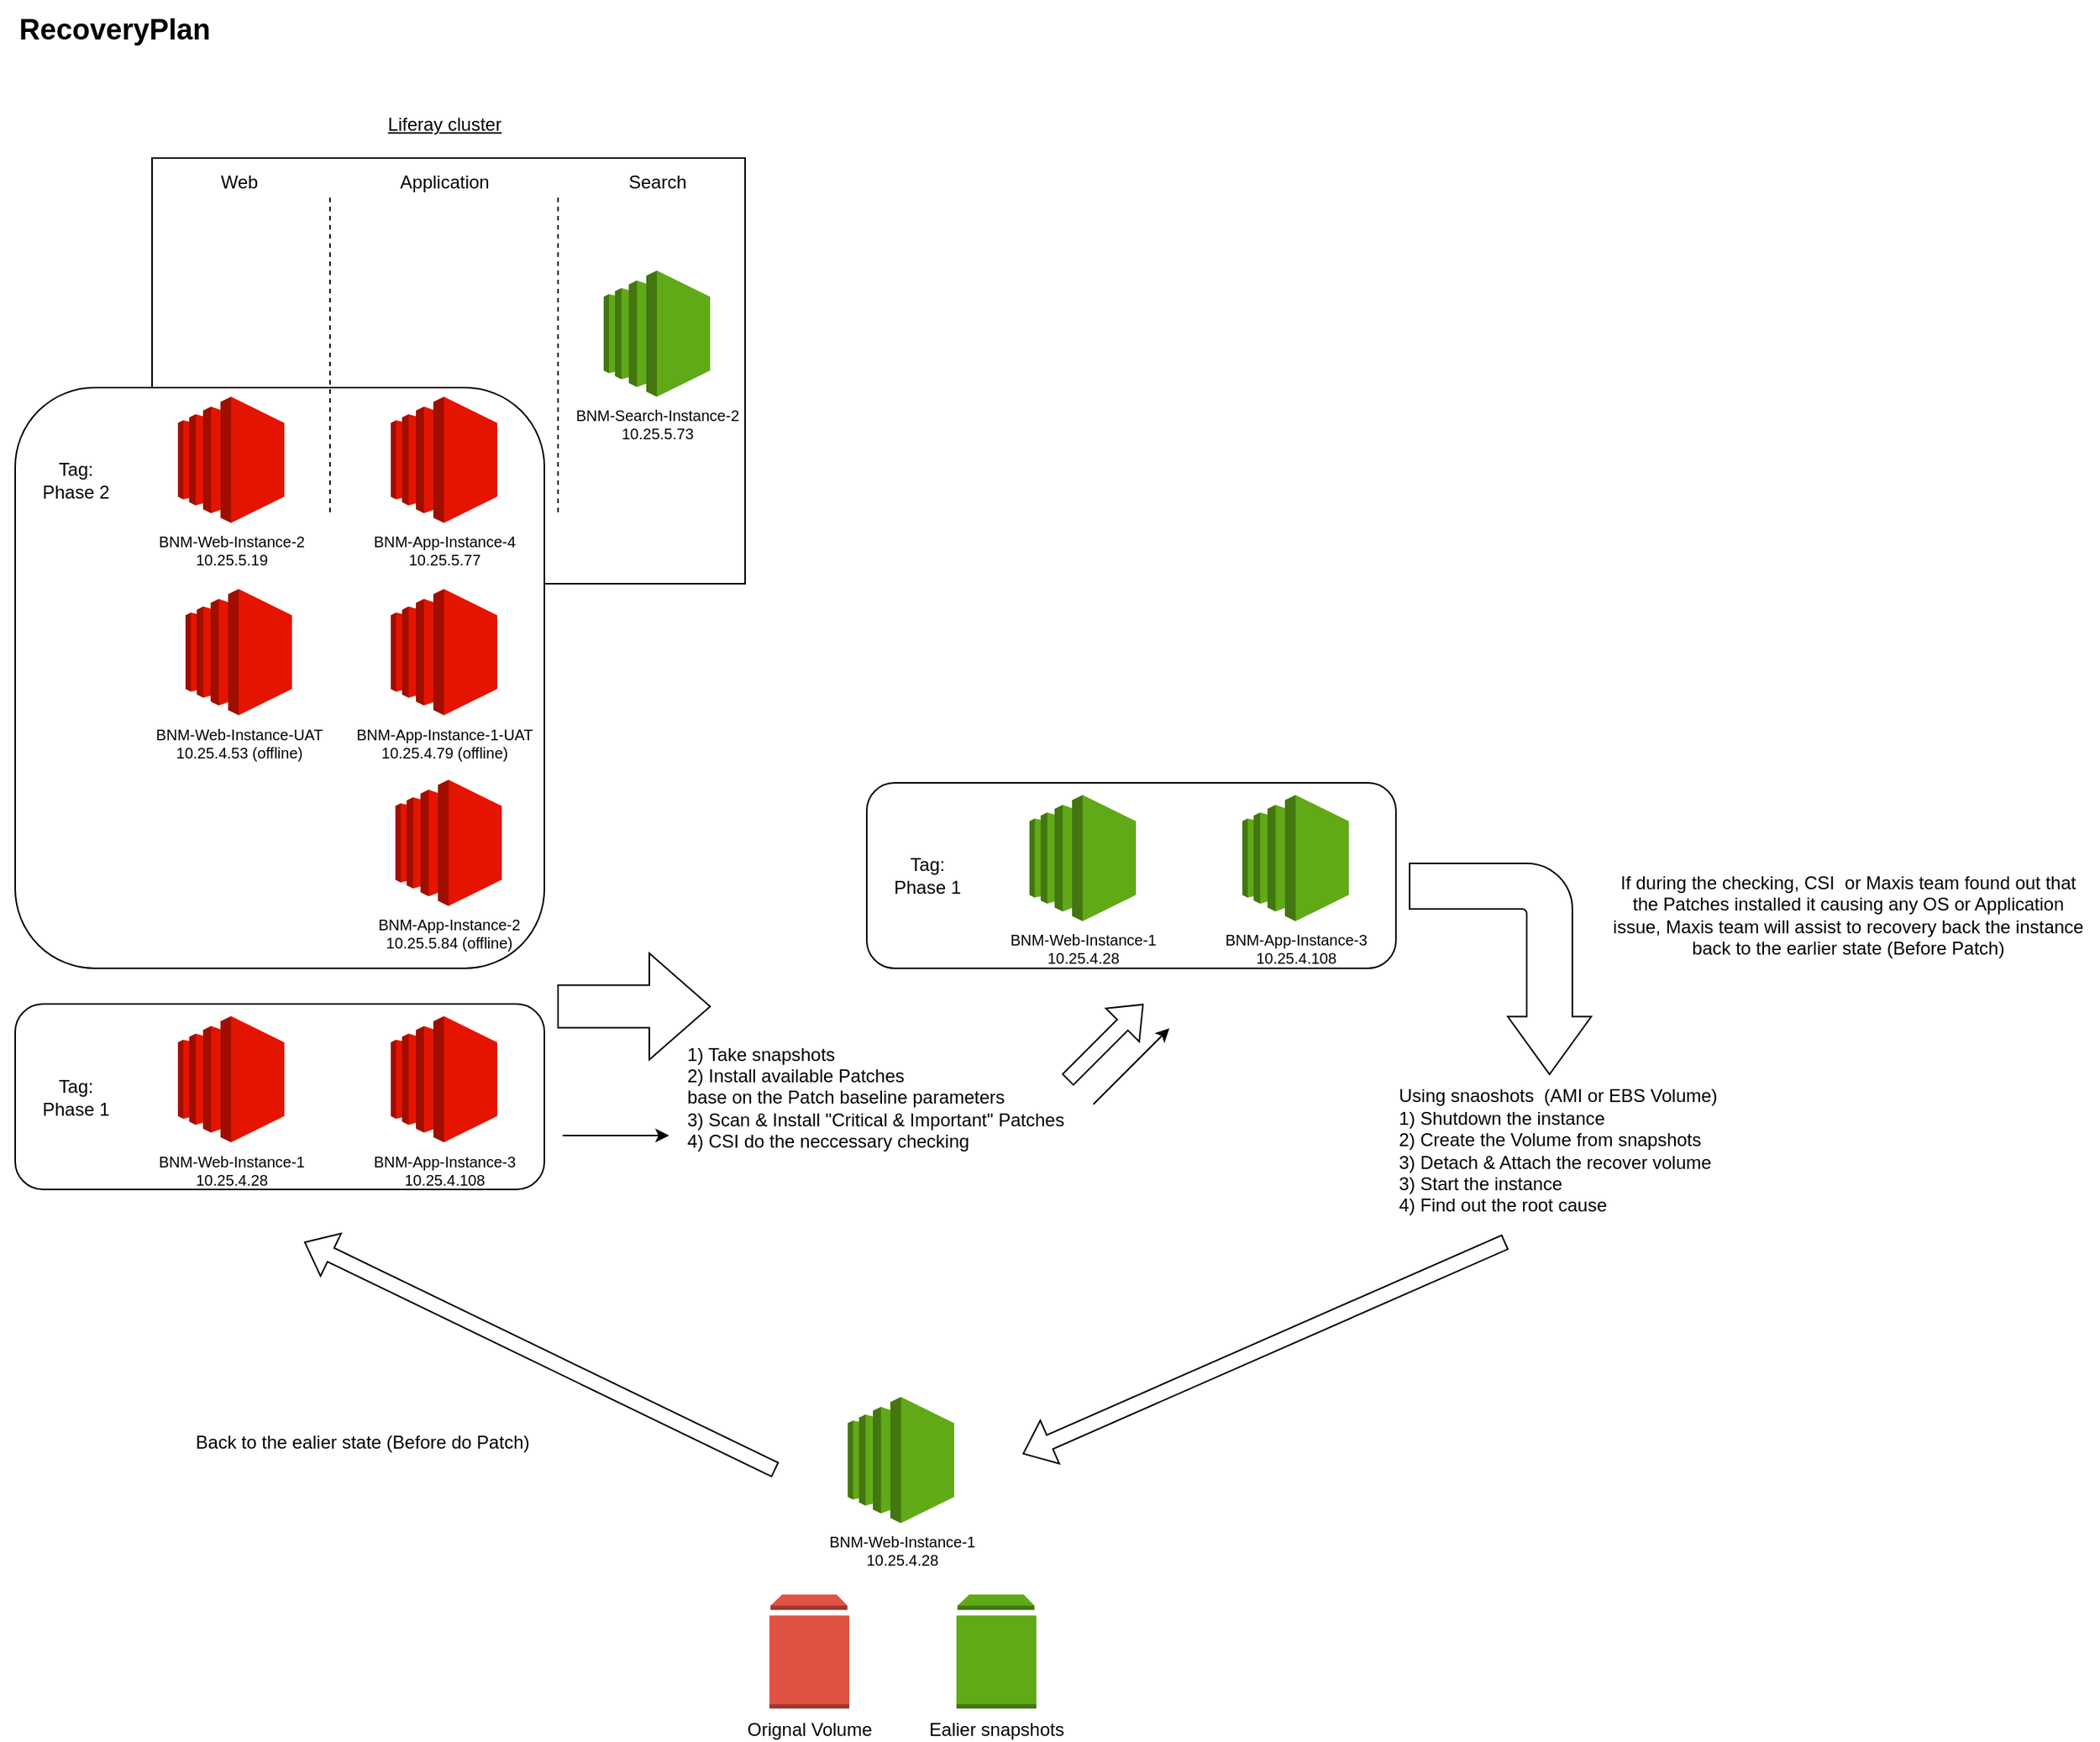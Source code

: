 <mxfile version="22.0.1" type="github">
  <diagram name="Page-1" id="zd14XdLHzOIlV9dh_mGD">
    <mxGraphModel dx="1400" dy="778" grid="1" gridSize="10" guides="1" tooltips="1" connect="1" arrows="1" fold="1" page="1" pageScale="1" pageWidth="850" pageHeight="1100" math="0" shadow="0">
      <root>
        <mxCell id="0" />
        <mxCell id="1" parent="0" />
        <mxCell id="PuqvNV7YYjLfVx9njn4m-1" value="RecoveryPlan" style="text;html=1;align=center;verticalAlign=middle;resizable=0;points=[];autosize=1;strokeColor=none;fillColor=none;fontSize=19;fontStyle=1" vertex="1" parent="1">
          <mxGeometry x="30" y="13" width="150" height="40" as="geometry" />
        </mxCell>
        <mxCell id="PuqvNV7YYjLfVx9njn4m-62" value="" style="rounded=0;whiteSpace=wrap;html=1;" vertex="1" parent="1">
          <mxGeometry x="130" y="117" width="390" height="280" as="geometry" />
        </mxCell>
        <mxCell id="PuqvNV7YYjLfVx9njn4m-63" value="" style="endArrow=none;dashed=1;html=1;rounded=0;shadow=0;" edge="1" parent="1">
          <mxGeometry width="50" height="50" relative="1" as="geometry">
            <mxPoint x="397" y="350" as="sourcePoint" />
            <mxPoint x="397" y="140" as="targetPoint" />
          </mxGeometry>
        </mxCell>
        <mxCell id="PuqvNV7YYjLfVx9njn4m-64" value="Web" style="text;html=1;align=center;verticalAlign=middle;resizable=0;points=[];autosize=1;strokeColor=none;fillColor=none;shadow=0;" vertex="1" parent="1">
          <mxGeometry x="162" y="118" width="50" height="30" as="geometry" />
        </mxCell>
        <mxCell id="PuqvNV7YYjLfVx9njn4m-65" value="Application" style="text;html=1;align=center;verticalAlign=middle;resizable=0;points=[];autosize=1;strokeColor=none;fillColor=none;shadow=0;" vertex="1" parent="1">
          <mxGeometry x="282" y="118" width="80" height="30" as="geometry" />
        </mxCell>
        <mxCell id="PuqvNV7YYjLfVx9njn4m-66" value="Search" style="text;html=1;align=center;verticalAlign=middle;resizable=0;points=[];autosize=1;strokeColor=none;fillColor=none;shadow=0;" vertex="1" parent="1">
          <mxGeometry x="432" y="118" width="60" height="30" as="geometry" />
        </mxCell>
        <mxCell id="PuqvNV7YYjLfVx9njn4m-67" value="&lt;font color=&quot;#000000&quot;&gt;BNM-Search-Instance-2&lt;br&gt;10.25.5.73&lt;/font&gt;" style="outlineConnect=0;dashed=0;verticalLabelPosition=bottom;verticalAlign=top;align=center;html=1;shape=mxgraph.aws3.ec2;fillColor=#60a917;shadow=0;fontSize=10;fontColor=#ffffff;strokeColor=#2D7600;" vertex="1" parent="1">
          <mxGeometry x="427" y="191" width="70" height="83" as="geometry" />
        </mxCell>
        <mxCell id="PuqvNV7YYjLfVx9njn4m-68" value="Liferay cluster" style="text;html=1;align=center;verticalAlign=middle;resizable=0;points=[];autosize=1;strokeColor=none;fillColor=none;fontStyle=4" vertex="1" parent="1">
          <mxGeometry x="272" y="80" width="100" height="30" as="geometry" />
        </mxCell>
        <mxCell id="PuqvNV7YYjLfVx9njn4m-69" value="" style="rounded=1;whiteSpace=wrap;html=1;" vertex="1" parent="1">
          <mxGeometry x="40" y="673.5" width="348" height="122" as="geometry" />
        </mxCell>
        <mxCell id="PuqvNV7YYjLfVx9njn4m-70" value="BNM-Web-Instance-1&lt;br&gt;10.25.4.28" style="outlineConnect=0;dashed=0;verticalLabelPosition=bottom;verticalAlign=top;align=center;html=1;shape=mxgraph.aws3.ec2;fillColor=#e51400;shadow=0;fontSize=10;fontColor=#000000;strokeColor=#B20000;labelBorderColor=none;" vertex="1" parent="1">
          <mxGeometry x="147" y="681.5" width="70" height="83" as="geometry" />
        </mxCell>
        <mxCell id="PuqvNV7YYjLfVx9njn4m-71" value="BNM-App-Instance-3&lt;br&gt;10.25.4.108" style="outlineConnect=0;dashed=0;verticalLabelPosition=bottom;verticalAlign=top;align=center;html=1;shape=mxgraph.aws3.ec2;fillColor=#e51400;shadow=0;fontSize=10;fontColor=#000000;strokeColor=#B20000;labelBorderColor=none;" vertex="1" parent="1">
          <mxGeometry x="287" y="681.5" width="70" height="83" as="geometry" />
        </mxCell>
        <mxCell id="PuqvNV7YYjLfVx9njn4m-72" value="" style="rounded=1;whiteSpace=wrap;html=1;labelBorderColor=none;" vertex="1" parent="1">
          <mxGeometry x="40" y="268" width="348" height="382" as="geometry" />
        </mxCell>
        <mxCell id="PuqvNV7YYjLfVx9njn4m-73" value="BNM-App-Instance-4&lt;br&gt;10.25.5.77" style="outlineConnect=0;dashed=0;verticalLabelPosition=bottom;verticalAlign=top;align=center;html=1;shape=mxgraph.aws3.ec2;fillColor=#e51400;shadow=0;fontSize=10;fontColor=#000000;strokeColor=#B20000;labelBorderColor=none;" vertex="1" parent="1">
          <mxGeometry x="287" y="274" width="70" height="83" as="geometry" />
        </mxCell>
        <mxCell id="PuqvNV7YYjLfVx9njn4m-74" value="BNM-Web-Instance-2&lt;br&gt;10.25.5.19" style="outlineConnect=0;dashed=0;verticalLabelPosition=bottom;verticalAlign=top;align=center;html=1;shape=mxgraph.aws3.ec2;fillColor=#e51400;shadow=0;fontSize=10;fontColor=#000000;strokeColor=#B20000;labelBorderColor=none;" vertex="1" parent="1">
          <mxGeometry x="147" y="274" width="70" height="83" as="geometry" />
        </mxCell>
        <mxCell id="PuqvNV7YYjLfVx9njn4m-75" value="Tag: Phase 1" style="text;html=1;strokeColor=none;fillColor=none;align=center;verticalAlign=middle;whiteSpace=wrap;rounded=0;" vertex="1" parent="1">
          <mxGeometry x="50" y="719.5" width="60" height="30" as="geometry" />
        </mxCell>
        <mxCell id="PuqvNV7YYjLfVx9njn4m-76" value="Tag: Phase 2" style="text;html=1;strokeColor=none;fillColor=none;align=center;verticalAlign=middle;whiteSpace=wrap;rounded=0;" vertex="1" parent="1">
          <mxGeometry x="50" y="314" width="60" height="30" as="geometry" />
        </mxCell>
        <mxCell id="PuqvNV7YYjLfVx9njn4m-77" value="BNM-App-Instance-1-UAT&lt;br&gt;10.25.4.79 (offline)" style="outlineConnect=0;dashed=0;verticalLabelPosition=bottom;verticalAlign=top;align=center;html=1;shape=mxgraph.aws3.ec2;fillColor=#e51400;shadow=0;fontSize=10;fontColor=#000000;strokeColor=#B20000;labelBorderColor=none;" vertex="1" parent="1">
          <mxGeometry x="287" y="400.5" width="70" height="83" as="geometry" />
        </mxCell>
        <mxCell id="PuqvNV7YYjLfVx9njn4m-78" value="BNM-Web-Instance-UAT&lt;br&gt;10.25.4.53 (offline)" style="outlineConnect=0;dashed=0;verticalLabelPosition=bottom;verticalAlign=top;align=center;html=1;shape=mxgraph.aws3.ec2;fillColor=#e51400;shadow=0;fontSize=10;fontColor=#000000;strokeColor=#B20000;labelBorderColor=none;" vertex="1" parent="1">
          <mxGeometry x="152" y="400.5" width="70" height="83" as="geometry" />
        </mxCell>
        <mxCell id="PuqvNV7YYjLfVx9njn4m-79" value="BNM-App-Instance-2&lt;br&gt;10.25.5.84 (offline)" style="outlineConnect=0;dashed=0;verticalLabelPosition=bottom;verticalAlign=top;align=center;html=1;shape=mxgraph.aws3.ec2;fillColor=#e51400;shadow=0;fontSize=10;fontColor=#000000;strokeColor=#B20000;labelBorderColor=none;" vertex="1" parent="1">
          <mxGeometry x="290" y="526" width="70" height="83" as="geometry" />
        </mxCell>
        <mxCell id="PuqvNV7YYjLfVx9njn4m-80" value="" style="endArrow=none;dashed=1;html=1;rounded=0;shadow=0;" edge="1" parent="1">
          <mxGeometry width="50" height="50" relative="1" as="geometry">
            <mxPoint x="247" y="350" as="sourcePoint" />
            <mxPoint x="247" y="140" as="targetPoint" />
          </mxGeometry>
        </mxCell>
        <mxCell id="PuqvNV7YYjLfVx9njn4m-82" value="1) Take snapshots&lt;br&gt;2) Install available Patches &lt;br&gt;base on the Patch baseline parameters&lt;br&gt;3) Scan &amp;amp; Install &quot;Critical &amp;amp; Important&quot; Patches&lt;br&gt;4) CSI do the neccessary checking&amp;nbsp;" style="text;html=1;align=left;verticalAlign=middle;resizable=0;points=[];autosize=1;strokeColor=none;fillColor=none;" vertex="1" parent="1">
          <mxGeometry x="480" y="689.5" width="270" height="90" as="geometry" />
        </mxCell>
        <mxCell id="PuqvNV7YYjLfVx9njn4m-83" value="" style="rounded=1;whiteSpace=wrap;html=1;" vertex="1" parent="1">
          <mxGeometry x="600" y="528" width="348" height="122" as="geometry" />
        </mxCell>
        <mxCell id="PuqvNV7YYjLfVx9njn4m-84" value="BNM-Web-Instance-1&lt;br&gt;10.25.4.28" style="outlineConnect=0;dashed=0;verticalLabelPosition=bottom;verticalAlign=top;align=center;html=1;shape=mxgraph.aws3.ec2;fillColor=#60a917;shadow=0;fontSize=10;fontColor=#000000;strokeColor=#2D7600;labelBorderColor=none;labelBackgroundColor=none;" vertex="1" parent="1">
          <mxGeometry x="707" y="536" width="70" height="83" as="geometry" />
        </mxCell>
        <mxCell id="PuqvNV7YYjLfVx9njn4m-85" value="BNM-App-Instance-3&lt;br&gt;10.25.4.108" style="outlineConnect=0;dashed=0;verticalLabelPosition=bottom;verticalAlign=top;align=center;html=1;shape=mxgraph.aws3.ec2;fillColor=#60a917;shadow=0;fontSize=10;fontColor=#000000;strokeColor=#2D7600;labelBorderColor=none;" vertex="1" parent="1">
          <mxGeometry x="847" y="536" width="70" height="83" as="geometry" />
        </mxCell>
        <mxCell id="PuqvNV7YYjLfVx9njn4m-86" value="Tag: Phase 1" style="text;html=1;strokeColor=none;fillColor=none;align=center;verticalAlign=middle;whiteSpace=wrap;rounded=0;" vertex="1" parent="1">
          <mxGeometry x="610" y="574" width="60" height="30" as="geometry" />
        </mxCell>
        <mxCell id="PuqvNV7YYjLfVx9njn4m-87" value="" style="shape=flexArrow;endArrow=classic;html=1;rounded=0;" edge="1" parent="1">
          <mxGeometry width="50" height="50" relative="1" as="geometry">
            <mxPoint x="732" y="723.5" as="sourcePoint" />
            <mxPoint x="782" y="673.5" as="targetPoint" />
          </mxGeometry>
        </mxCell>
        <mxCell id="PuqvNV7YYjLfVx9njn4m-90" value="" style="shape=image;html=1;verticalAlign=top;verticalLabelPosition=bottom;labelBackgroundColor=#ffffff;imageAspect=0;aspect=fixed;image=https://cdn4.iconfinder.com/data/icons/basic-user-interface-2/512/User_Interface-35-128.png" vertex="1" parent="1">
          <mxGeometry x="678" y="513.5" width="128" height="128" as="geometry" />
        </mxCell>
        <mxCell id="PuqvNV7YYjLfVx9njn4m-91" value="" style="html=1;shadow=0;dashed=0;align=center;verticalAlign=middle;shape=mxgraph.arrows2.bendArrow;dy=15;dx=38;notch=0;arrowHead=55;rounded=1;rotation=90;" vertex="1" parent="1">
          <mxGeometry x="947.38" y="590.62" width="138.75" height="119.5" as="geometry" />
        </mxCell>
        <mxCell id="PuqvNV7YYjLfVx9njn4m-92" value="If during the checking, CSI&amp;nbsp; or Maxis team found out that&lt;br&gt;the Patches installed it causing any OS or Application&lt;br&gt;issue, Maxis team will assist to recovery back the instance&lt;br&gt;back to the earlier state (Before Patch)" style="text;html=1;align=center;verticalAlign=middle;resizable=0;points=[];autosize=1;strokeColor=none;fillColor=none;" vertex="1" parent="1">
          <mxGeometry x="1080" y="580" width="330" height="70" as="geometry" />
        </mxCell>
        <mxCell id="PuqvNV7YYjLfVx9njn4m-93" value="Using snaoshots&amp;nbsp; (AMI or EBS Volume)&lt;br&gt;1) Shutdown the instance&lt;br&gt;2) Create the Volume from snapshots&lt;br&gt;3) Detach &amp;amp; Attach the recover volume&lt;br&gt;3) Start the instance&lt;br&gt;4) Find out the root cause" style="text;html=1;align=left;verticalAlign=middle;resizable=0;points=[];autosize=1;strokeColor=none;fillColor=none;" vertex="1" parent="1">
          <mxGeometry x="948" y="719.5" width="230" height="100" as="geometry" />
        </mxCell>
        <mxCell id="PuqvNV7YYjLfVx9njn4m-129" value="BNM-Web-Instance-1&lt;br&gt;10.25.4.28" style="outlineConnect=0;dashed=0;verticalLabelPosition=bottom;verticalAlign=top;align=center;html=1;shape=mxgraph.aws3.ec2;fillColor=#60a917;shadow=0;fontSize=10;fontColor=#000000;strokeColor=#2D7600;labelBorderColor=none;labelBackgroundColor=none;" vertex="1" parent="1">
          <mxGeometry x="587.5" y="932" width="70" height="83" as="geometry" />
        </mxCell>
        <mxCell id="PuqvNV7YYjLfVx9njn4m-130" value="Orignal Volume" style="outlineConnect=0;dashed=0;verticalLabelPosition=bottom;verticalAlign=top;align=center;html=1;shape=mxgraph.aws3.volume;fillColor=#E05243;gradientColor=none;" vertex="1" parent="1">
          <mxGeometry x="536" y="1062" width="52.5" height="75" as="geometry" />
        </mxCell>
        <mxCell id="PuqvNV7YYjLfVx9njn4m-131" value="" style="shape=image;html=1;verticalAlign=top;verticalLabelPosition=bottom;labelBackgroundColor=#ffffff;imageAspect=0;aspect=fixed;image=https://cdn4.iconfinder.com/data/icons/bold-purple-free-samples/32/Arrows_Refresh_Replace_Round_Circle-128.png" vertex="1" parent="1">
          <mxGeometry x="606" y="1085.5" width="33" height="33" as="geometry" />
        </mxCell>
        <mxCell id="PuqvNV7YYjLfVx9njn4m-132" value="Ealier snapshots" style="outlineConnect=0;dashed=0;verticalLabelPosition=bottom;verticalAlign=top;align=center;html=1;shape=mxgraph.aws3.volume;fillColor=#60a917;strokeColor=#000000;fontColor=#000000;" vertex="1" parent="1">
          <mxGeometry x="659" y="1062" width="52.5" height="75" as="geometry" />
        </mxCell>
        <mxCell id="PuqvNV7YYjLfVx9njn4m-133" value="" style="shape=flexArrow;endArrow=classic;html=1;rounded=0;" edge="1" parent="1">
          <mxGeometry width="50" height="50" relative="1" as="geometry">
            <mxPoint x="540" y="980" as="sourcePoint" />
            <mxPoint x="230" y="830" as="targetPoint" />
          </mxGeometry>
        </mxCell>
        <mxCell id="PuqvNV7YYjLfVx9njn4m-134" value="Back to the ealier state (Before do Patch)" style="text;html=1;align=center;verticalAlign=middle;resizable=0;points=[];autosize=1;strokeColor=none;fillColor=none;" vertex="1" parent="1">
          <mxGeometry x="148" y="946.5" width="240" height="30" as="geometry" />
        </mxCell>
        <mxCell id="PuqvNV7YYjLfVx9njn4m-135" value="" style="shape=flexArrow;endArrow=classic;html=1;rounded=0;" edge="1" parent="1">
          <mxGeometry width="50" height="50" relative="1" as="geometry">
            <mxPoint x="1020" y="830" as="sourcePoint" />
            <mxPoint x="702.5" y="969.5" as="targetPoint" />
          </mxGeometry>
        </mxCell>
        <mxCell id="PuqvNV7YYjLfVx9njn4m-136" value="" style="shape=image;html=1;verticalAlign=top;verticalLabelPosition=bottom;labelBackgroundColor=#ffffff;imageAspect=0;aspect=fixed;image=https://cdn4.iconfinder.com/data/icons/basic-user-interface-2/512/User_Interface-35-128.png" vertex="1" parent="1">
          <mxGeometry x="558.5" y="909.5" width="128" height="128" as="geometry" />
        </mxCell>
        <mxCell id="PuqvNV7YYjLfVx9njn4m-137" value="" style="endArrow=classic;html=1;rounded=0;" edge="1" parent="1">
          <mxGeometry width="50" height="50" relative="1" as="geometry">
            <mxPoint x="749" y="739.5" as="sourcePoint" />
            <mxPoint x="799" y="689.5" as="targetPoint" />
          </mxGeometry>
        </mxCell>
        <mxCell id="PuqvNV7YYjLfVx9njn4m-138" value="" style="endArrow=classic;html=1;rounded=0;" edge="1" parent="1">
          <mxGeometry width="50" height="50" relative="1" as="geometry">
            <mxPoint x="400" y="760" as="sourcePoint" />
            <mxPoint x="470" y="760" as="targetPoint" />
          </mxGeometry>
        </mxCell>
        <mxCell id="PuqvNV7YYjLfVx9njn4m-139" value="" style="html=1;shadow=0;dashed=0;align=center;verticalAlign=middle;shape=mxgraph.arrows2.arrow;dy=0.6;dx=40;notch=0;" vertex="1" parent="1">
          <mxGeometry x="397" y="640.12" width="100" height="70" as="geometry" />
        </mxCell>
      </root>
    </mxGraphModel>
  </diagram>
</mxfile>
